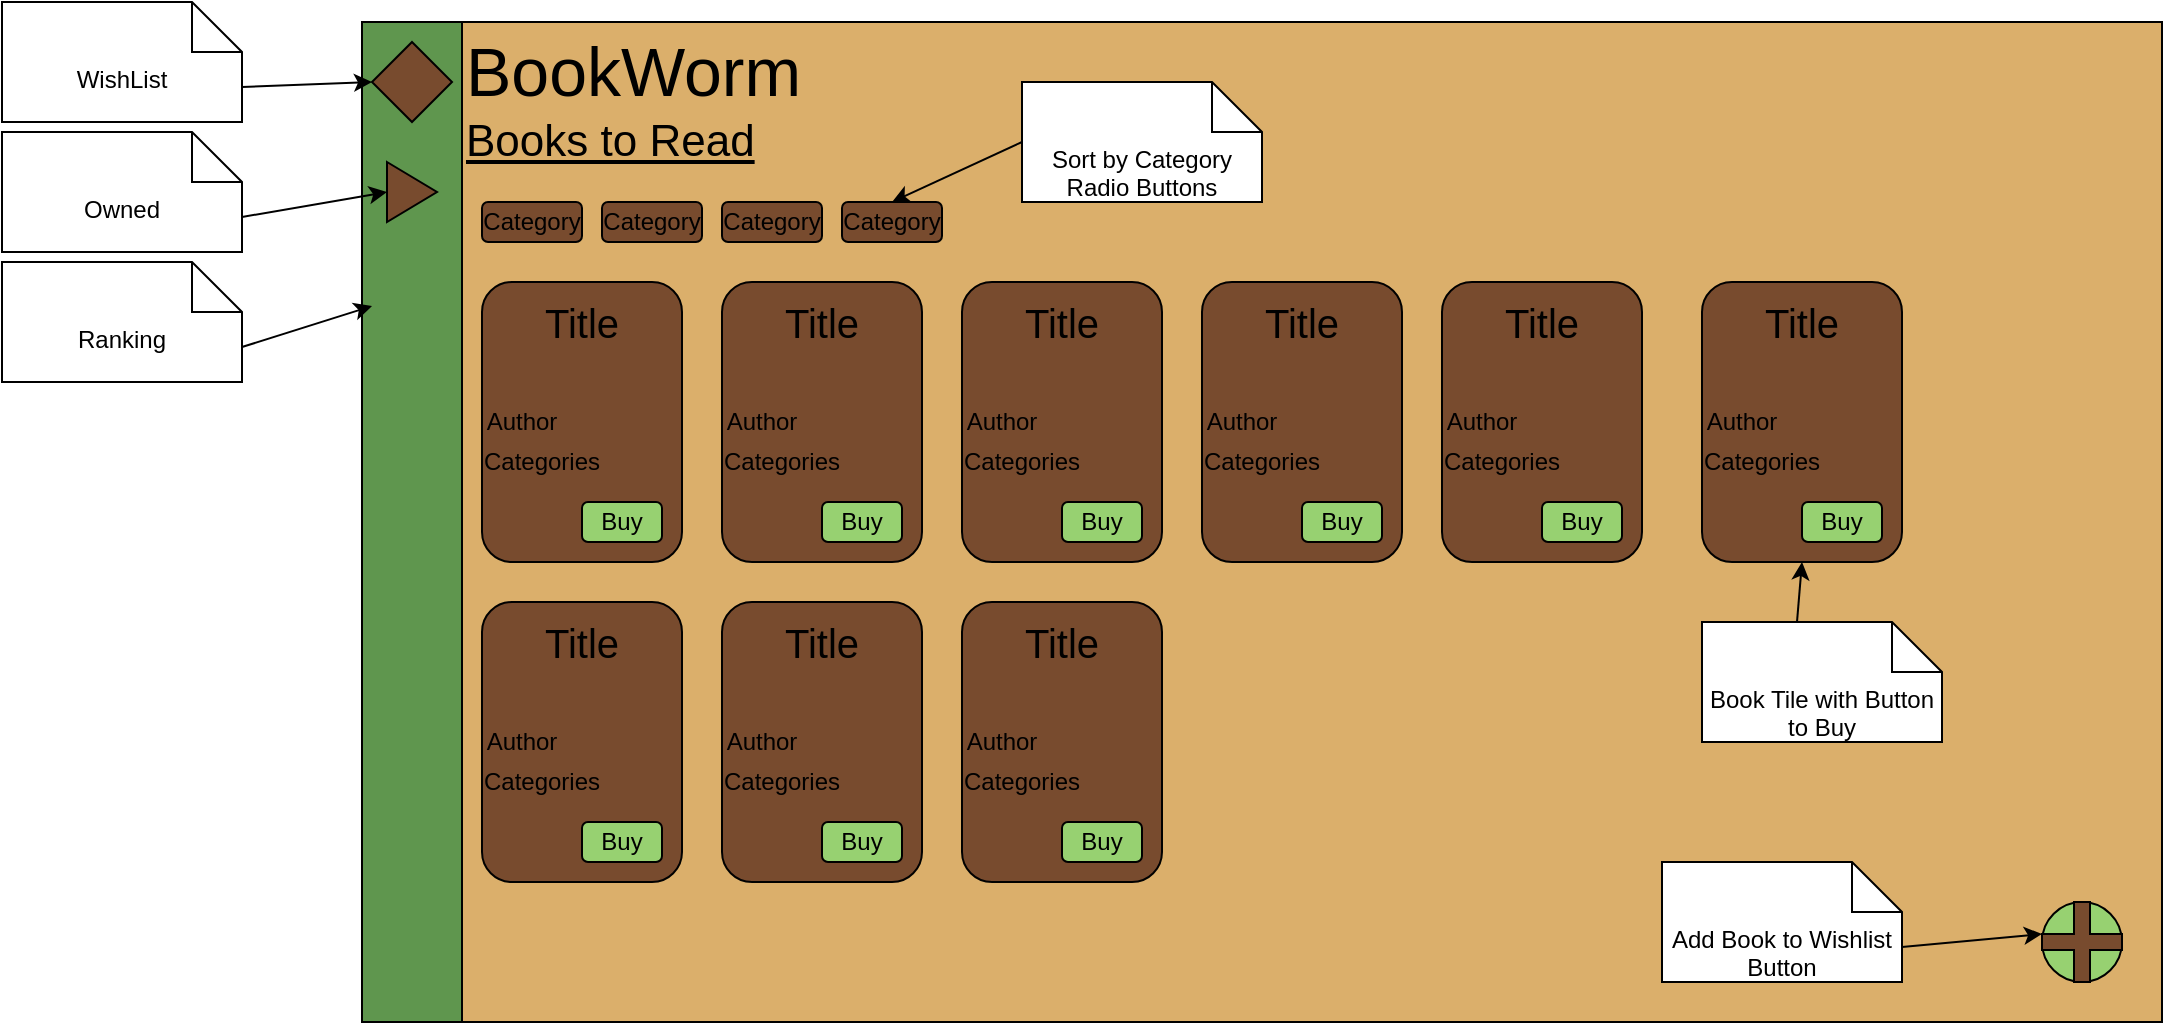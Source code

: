 <mxfile version="13.9.6" type="device"><diagram id="scvufxPmIXftJqE6-On0" name="Page-1"><mxGraphModel dx="2148" dy="665" grid="1" gridSize="10" guides="1" tooltips="1" connect="1" arrows="1" fold="1" page="1" pageScale="1" pageWidth="850" pageHeight="1100" math="0" shadow="0"><root><mxCell id="0"/><mxCell id="1" parent="0"/><mxCell id="6pmQvUfqsSzXl_3A6ANf-1" value="" style="whiteSpace=wrap;html=1;fillColor=#DBAF6B;" vertex="1" parent="1"><mxGeometry x="40" y="40" width="900" height="500" as="geometry"/></mxCell><mxCell id="6pmQvUfqsSzXl_3A6ANf-2" value="" style="rounded=0;whiteSpace=wrap;html=1;fillColor=#5F964E;" vertex="1" parent="1"><mxGeometry x="40" y="40" width="50" height="500" as="geometry"/></mxCell><mxCell id="6pmQvUfqsSzXl_3A6ANf-3" value="&lt;font style=&quot;font-size: 34px&quot;&gt;BookWorm&lt;/font&gt;" style="text;html=1;strokeColor=none;fillColor=none;align=left;verticalAlign=middle;whiteSpace=wrap;rounded=0;" vertex="1" parent="1"><mxGeometry x="90" y="40" width="200" height="50" as="geometry"/></mxCell><mxCell id="6pmQvUfqsSzXl_3A6ANf-4" value="&lt;font style=&quot;font-size: 22px&quot;&gt;&lt;u&gt;Books to Read&lt;/u&gt;&lt;/font&gt;" style="text;html=1;strokeColor=none;fillColor=none;align=left;verticalAlign=middle;whiteSpace=wrap;rounded=0;" vertex="1" parent="1"><mxGeometry x="90" y="90" width="170" height="20" as="geometry"/></mxCell><mxCell id="6pmQvUfqsSzXl_3A6ANf-6" value="" style="rounded=1;whiteSpace=wrap;html=1;fillColor=#784B2E;" vertex="1" parent="1"><mxGeometry x="100" y="170" width="100" height="140" as="geometry"/></mxCell><mxCell id="6pmQvUfqsSzXl_3A6ANf-11" value="" style="rounded=1;whiteSpace=wrap;html=1;fillColor=#784B2E;" vertex="1" parent="1"><mxGeometry x="100" y="130" width="50" height="20" as="geometry"/></mxCell><mxCell id="6pmQvUfqsSzXl_3A6ANf-12" value="" style="rounded=1;whiteSpace=wrap;html=1;fillColor=#784B2E;" vertex="1" parent="1"><mxGeometry x="160" y="130" width="50" height="20" as="geometry"/></mxCell><mxCell id="6pmQvUfqsSzXl_3A6ANf-13" value="" style="rounded=1;whiteSpace=wrap;html=1;fillColor=#784B2E;" vertex="1" parent="1"><mxGeometry x="220" y="130" width="50" height="20" as="geometry"/></mxCell><mxCell id="6pmQvUfqsSzXl_3A6ANf-14" value="" style="rounded=1;whiteSpace=wrap;html=1;fillColor=#784B2E;" vertex="1" parent="1"><mxGeometry x="280" y="130" width="50" height="20" as="geometry"/></mxCell><mxCell id="6pmQvUfqsSzXl_3A6ANf-7" value="Category" style="text;html=1;strokeColor=none;fillColor=none;align=center;verticalAlign=middle;whiteSpace=wrap;rounded=0;" vertex="1" parent="1"><mxGeometry x="105" y="130" width="40" height="20" as="geometry"/></mxCell><mxCell id="6pmQvUfqsSzXl_3A6ANf-15" value="Category" style="text;html=1;strokeColor=none;fillColor=none;align=center;verticalAlign=middle;whiteSpace=wrap;rounded=0;" vertex="1" parent="1"><mxGeometry x="165" y="130" width="40" height="20" as="geometry"/></mxCell><mxCell id="6pmQvUfqsSzXl_3A6ANf-16" value="Category" style="text;html=1;strokeColor=none;fillColor=none;align=center;verticalAlign=middle;whiteSpace=wrap;rounded=0;" vertex="1" parent="1"><mxGeometry x="225" y="130" width="40" height="20" as="geometry"/></mxCell><mxCell id="6pmQvUfqsSzXl_3A6ANf-17" value="Category" style="text;html=1;strokeColor=none;fillColor=none;align=center;verticalAlign=middle;whiteSpace=wrap;rounded=0;" vertex="1" parent="1"><mxGeometry x="285" y="130" width="40" height="20" as="geometry"/></mxCell><mxCell id="6pmQvUfqsSzXl_3A6ANf-26" value="&lt;font style=&quot;font-size: 20px&quot;&gt;Title&lt;/font&gt;" style="text;html=1;strokeColor=none;fillColor=none;align=center;verticalAlign=middle;whiteSpace=wrap;rounded=0;" vertex="1" parent="1"><mxGeometry x="130" y="180" width="40" height="20" as="geometry"/></mxCell><mxCell id="6pmQvUfqsSzXl_3A6ANf-27" value="Author" style="text;html=1;strokeColor=none;fillColor=none;align=center;verticalAlign=middle;whiteSpace=wrap;rounded=0;" vertex="1" parent="1"><mxGeometry x="100" y="230" width="40" height="20" as="geometry"/></mxCell><mxCell id="6pmQvUfqsSzXl_3A6ANf-28" value="Categories" style="text;html=1;strokeColor=none;fillColor=none;align=center;verticalAlign=middle;whiteSpace=wrap;rounded=0;" vertex="1" parent="1"><mxGeometry x="110" y="250" width="40" height="20" as="geometry"/></mxCell><mxCell id="6pmQvUfqsSzXl_3A6ANf-29" value="Buy" style="rounded=1;whiteSpace=wrap;html=1;fillColor=#97D171;" vertex="1" parent="1"><mxGeometry x="150" y="280" width="40" height="20" as="geometry"/></mxCell><mxCell id="6pmQvUfqsSzXl_3A6ANf-36" value="" style="rounded=1;whiteSpace=wrap;html=1;fillColor=#784B2E;" vertex="1" parent="1"><mxGeometry x="220" y="170" width="100" height="140" as="geometry"/></mxCell><mxCell id="6pmQvUfqsSzXl_3A6ANf-37" value="&lt;font style=&quot;font-size: 20px&quot;&gt;Title&lt;/font&gt;" style="text;html=1;strokeColor=none;fillColor=none;align=center;verticalAlign=middle;whiteSpace=wrap;rounded=0;" vertex="1" parent="1"><mxGeometry x="250" y="180" width="40" height="20" as="geometry"/></mxCell><mxCell id="6pmQvUfqsSzXl_3A6ANf-38" value="Author" style="text;html=1;strokeColor=none;fillColor=none;align=center;verticalAlign=middle;whiteSpace=wrap;rounded=0;" vertex="1" parent="1"><mxGeometry x="220" y="230" width="40" height="20" as="geometry"/></mxCell><mxCell id="6pmQvUfqsSzXl_3A6ANf-39" value="Categories" style="text;html=1;strokeColor=none;fillColor=none;align=center;verticalAlign=middle;whiteSpace=wrap;rounded=0;" vertex="1" parent="1"><mxGeometry x="230" y="250" width="40" height="20" as="geometry"/></mxCell><mxCell id="6pmQvUfqsSzXl_3A6ANf-40" value="Buy" style="rounded=1;whiteSpace=wrap;html=1;fillColor=#97D171;" vertex="1" parent="1"><mxGeometry x="270" y="280" width="40" height="20" as="geometry"/></mxCell><mxCell id="6pmQvUfqsSzXl_3A6ANf-41" value="" style="rounded=1;whiteSpace=wrap;html=1;fillColor=#784B2E;" vertex="1" parent="1"><mxGeometry x="340" y="170" width="100" height="140" as="geometry"/></mxCell><mxCell id="6pmQvUfqsSzXl_3A6ANf-42" value="&lt;font style=&quot;font-size: 20px&quot;&gt;Title&lt;/font&gt;" style="text;html=1;strokeColor=none;fillColor=none;align=center;verticalAlign=middle;whiteSpace=wrap;rounded=0;" vertex="1" parent="1"><mxGeometry x="370" y="180" width="40" height="20" as="geometry"/></mxCell><mxCell id="6pmQvUfqsSzXl_3A6ANf-43" value="Author" style="text;html=1;strokeColor=none;fillColor=none;align=center;verticalAlign=middle;whiteSpace=wrap;rounded=0;" vertex="1" parent="1"><mxGeometry x="340" y="230" width="40" height="20" as="geometry"/></mxCell><mxCell id="6pmQvUfqsSzXl_3A6ANf-44" value="Categories" style="text;html=1;strokeColor=none;fillColor=none;align=center;verticalAlign=middle;whiteSpace=wrap;rounded=0;" vertex="1" parent="1"><mxGeometry x="350" y="250" width="40" height="20" as="geometry"/></mxCell><mxCell id="6pmQvUfqsSzXl_3A6ANf-45" value="Buy" style="rounded=1;whiteSpace=wrap;html=1;fillColor=#97D171;" vertex="1" parent="1"><mxGeometry x="390" y="280" width="40" height="20" as="geometry"/></mxCell><mxCell id="6pmQvUfqsSzXl_3A6ANf-46" value="" style="rounded=1;whiteSpace=wrap;html=1;fillColor=#784B2E;" vertex="1" parent="1"><mxGeometry x="460" y="170" width="100" height="140" as="geometry"/></mxCell><mxCell id="6pmQvUfqsSzXl_3A6ANf-47" value="&lt;font style=&quot;font-size: 20px&quot;&gt;Title&lt;/font&gt;" style="text;html=1;strokeColor=none;fillColor=none;align=center;verticalAlign=middle;whiteSpace=wrap;rounded=0;" vertex="1" parent="1"><mxGeometry x="490" y="180" width="40" height="20" as="geometry"/></mxCell><mxCell id="6pmQvUfqsSzXl_3A6ANf-48" value="Author" style="text;html=1;strokeColor=none;fillColor=none;align=center;verticalAlign=middle;whiteSpace=wrap;rounded=0;" vertex="1" parent="1"><mxGeometry x="460" y="230" width="40" height="20" as="geometry"/></mxCell><mxCell id="6pmQvUfqsSzXl_3A6ANf-49" value="Categories" style="text;html=1;strokeColor=none;fillColor=none;align=center;verticalAlign=middle;whiteSpace=wrap;rounded=0;" vertex="1" parent="1"><mxGeometry x="470" y="250" width="40" height="20" as="geometry"/></mxCell><mxCell id="6pmQvUfqsSzXl_3A6ANf-50" value="Buy" style="rounded=1;whiteSpace=wrap;html=1;fillColor=#97D171;" vertex="1" parent="1"><mxGeometry x="510" y="280" width="40" height="20" as="geometry"/></mxCell><mxCell id="6pmQvUfqsSzXl_3A6ANf-51" value="" style="rounded=1;whiteSpace=wrap;html=1;fillColor=#784B2E;" vertex="1" parent="1"><mxGeometry x="580" y="170" width="100" height="140" as="geometry"/></mxCell><mxCell id="6pmQvUfqsSzXl_3A6ANf-52" value="&lt;font style=&quot;font-size: 20px&quot;&gt;Title&lt;/font&gt;" style="text;html=1;strokeColor=none;fillColor=none;align=center;verticalAlign=middle;whiteSpace=wrap;rounded=0;" vertex="1" parent="1"><mxGeometry x="610" y="180" width="40" height="20" as="geometry"/></mxCell><mxCell id="6pmQvUfqsSzXl_3A6ANf-53" value="Author" style="text;html=1;strokeColor=none;fillColor=none;align=center;verticalAlign=middle;whiteSpace=wrap;rounded=0;" vertex="1" parent="1"><mxGeometry x="580" y="230" width="40" height="20" as="geometry"/></mxCell><mxCell id="6pmQvUfqsSzXl_3A6ANf-54" value="Categories" style="text;html=1;strokeColor=none;fillColor=none;align=center;verticalAlign=middle;whiteSpace=wrap;rounded=0;" vertex="1" parent="1"><mxGeometry x="590" y="250" width="40" height="20" as="geometry"/></mxCell><mxCell id="6pmQvUfqsSzXl_3A6ANf-55" value="Buy" style="rounded=1;whiteSpace=wrap;html=1;fillColor=#97D171;" vertex="1" parent="1"><mxGeometry x="630" y="280" width="40" height="20" as="geometry"/></mxCell><mxCell id="6pmQvUfqsSzXl_3A6ANf-56" value="" style="rounded=1;whiteSpace=wrap;html=1;fillColor=#784B2E;" vertex="1" parent="1"><mxGeometry x="710" y="170" width="100" height="140" as="geometry"/></mxCell><mxCell id="6pmQvUfqsSzXl_3A6ANf-57" value="&lt;font style=&quot;font-size: 20px&quot;&gt;Title&lt;/font&gt;" style="text;html=1;strokeColor=none;fillColor=none;align=center;verticalAlign=middle;whiteSpace=wrap;rounded=0;" vertex="1" parent="1"><mxGeometry x="740" y="180" width="40" height="20" as="geometry"/></mxCell><mxCell id="6pmQvUfqsSzXl_3A6ANf-58" value="Author" style="text;html=1;strokeColor=none;fillColor=none;align=center;verticalAlign=middle;whiteSpace=wrap;rounded=0;" vertex="1" parent="1"><mxGeometry x="710" y="230" width="40" height="20" as="geometry"/></mxCell><mxCell id="6pmQvUfqsSzXl_3A6ANf-59" value="Categories" style="text;html=1;strokeColor=none;fillColor=none;align=center;verticalAlign=middle;whiteSpace=wrap;rounded=0;" vertex="1" parent="1"><mxGeometry x="720" y="250" width="40" height="20" as="geometry"/></mxCell><mxCell id="6pmQvUfqsSzXl_3A6ANf-60" value="Buy" style="rounded=1;whiteSpace=wrap;html=1;fillColor=#97D171;" vertex="1" parent="1"><mxGeometry x="760" y="280" width="40" height="20" as="geometry"/></mxCell><mxCell id="6pmQvUfqsSzXl_3A6ANf-61" value="" style="rounded=1;whiteSpace=wrap;html=1;fillColor=#784B2E;" vertex="1" parent="1"><mxGeometry x="100" y="330" width="100" height="140" as="geometry"/></mxCell><mxCell id="6pmQvUfqsSzXl_3A6ANf-62" value="&lt;font style=&quot;font-size: 20px&quot;&gt;Title&lt;/font&gt;" style="text;html=1;strokeColor=none;fillColor=none;align=center;verticalAlign=middle;whiteSpace=wrap;rounded=0;" vertex="1" parent="1"><mxGeometry x="130" y="340" width="40" height="20" as="geometry"/></mxCell><mxCell id="6pmQvUfqsSzXl_3A6ANf-63" value="Author" style="text;html=1;strokeColor=none;fillColor=none;align=center;verticalAlign=middle;whiteSpace=wrap;rounded=0;" vertex="1" parent="1"><mxGeometry x="100" y="390" width="40" height="20" as="geometry"/></mxCell><mxCell id="6pmQvUfqsSzXl_3A6ANf-64" value="Categories" style="text;html=1;strokeColor=none;fillColor=none;align=center;verticalAlign=middle;whiteSpace=wrap;rounded=0;" vertex="1" parent="1"><mxGeometry x="110" y="410" width="40" height="20" as="geometry"/></mxCell><mxCell id="6pmQvUfqsSzXl_3A6ANf-65" value="Buy" style="rounded=1;whiteSpace=wrap;html=1;fillColor=#97D171;" vertex="1" parent="1"><mxGeometry x="150" y="440" width="40" height="20" as="geometry"/></mxCell><mxCell id="6pmQvUfqsSzXl_3A6ANf-66" value="" style="rounded=1;whiteSpace=wrap;html=1;fillColor=#784B2E;" vertex="1" parent="1"><mxGeometry x="220" y="330" width="100" height="140" as="geometry"/></mxCell><mxCell id="6pmQvUfqsSzXl_3A6ANf-67" value="&lt;font style=&quot;font-size: 20px&quot;&gt;Title&lt;/font&gt;" style="text;html=1;strokeColor=none;fillColor=none;align=center;verticalAlign=middle;whiteSpace=wrap;rounded=0;" vertex="1" parent="1"><mxGeometry x="250" y="340" width="40" height="20" as="geometry"/></mxCell><mxCell id="6pmQvUfqsSzXl_3A6ANf-68" value="Author" style="text;html=1;strokeColor=none;fillColor=none;align=center;verticalAlign=middle;whiteSpace=wrap;rounded=0;" vertex="1" parent="1"><mxGeometry x="220" y="390" width="40" height="20" as="geometry"/></mxCell><mxCell id="6pmQvUfqsSzXl_3A6ANf-69" value="Categories" style="text;html=1;strokeColor=none;fillColor=none;align=center;verticalAlign=middle;whiteSpace=wrap;rounded=0;" vertex="1" parent="1"><mxGeometry x="230" y="410" width="40" height="20" as="geometry"/></mxCell><mxCell id="6pmQvUfqsSzXl_3A6ANf-70" value="Buy" style="rounded=1;whiteSpace=wrap;html=1;fillColor=#97D171;" vertex="1" parent="1"><mxGeometry x="270" y="440" width="40" height="20" as="geometry"/></mxCell><mxCell id="6pmQvUfqsSzXl_3A6ANf-71" value="" style="rounded=1;whiteSpace=wrap;html=1;fillColor=#784B2E;" vertex="1" parent="1"><mxGeometry x="340" y="330" width="100" height="140" as="geometry"/></mxCell><mxCell id="6pmQvUfqsSzXl_3A6ANf-72" value="&lt;font style=&quot;font-size: 20px&quot;&gt;Title&lt;/font&gt;" style="text;html=1;strokeColor=none;fillColor=none;align=center;verticalAlign=middle;whiteSpace=wrap;rounded=0;" vertex="1" parent="1"><mxGeometry x="370" y="340" width="40" height="20" as="geometry"/></mxCell><mxCell id="6pmQvUfqsSzXl_3A6ANf-73" value="Author" style="text;html=1;strokeColor=none;fillColor=none;align=center;verticalAlign=middle;whiteSpace=wrap;rounded=0;" vertex="1" parent="1"><mxGeometry x="340" y="390" width="40" height="20" as="geometry"/></mxCell><mxCell id="6pmQvUfqsSzXl_3A6ANf-74" value="Categories" style="text;html=1;strokeColor=none;fillColor=none;align=center;verticalAlign=middle;whiteSpace=wrap;rounded=0;" vertex="1" parent="1"><mxGeometry x="350" y="410" width="40" height="20" as="geometry"/></mxCell><mxCell id="6pmQvUfqsSzXl_3A6ANf-75" value="Buy" style="rounded=1;whiteSpace=wrap;html=1;fillColor=#97D171;" vertex="1" parent="1"><mxGeometry x="390" y="440" width="40" height="20" as="geometry"/></mxCell><mxCell id="6pmQvUfqsSzXl_3A6ANf-77" value="" style="ellipse;whiteSpace=wrap;html=1;aspect=fixed;fillColor=#97D171;" vertex="1" parent="1"><mxGeometry x="880" y="480" width="40" height="40" as="geometry"/></mxCell><mxCell id="6pmQvUfqsSzXl_3A6ANf-78" value="" style="shape=cross;whiteSpace=wrap;html=1;fillColor=#784B2E;" vertex="1" parent="1"><mxGeometry x="880" y="480" width="40" height="40" as="geometry"/></mxCell><mxCell id="6pmQvUfqsSzXl_3A6ANf-79" value="" style="rhombus;whiteSpace=wrap;html=1;fillColor=#784B2E;" vertex="1" parent="1"><mxGeometry x="45" y="50" width="40" height="40" as="geometry"/></mxCell><mxCell id="6pmQvUfqsSzXl_3A6ANf-80" value="" style="triangle;whiteSpace=wrap;html=1;fillColor=#784B2E;" vertex="1" parent="1"><mxGeometry x="52.5" y="110" width="25" height="30" as="geometry"/></mxCell><mxCell id="6pmQvUfqsSzXl_3A6ANf-81" value="" style="shape=image;html=1;verticalAlign=top;verticalLabelPosition=bottom;labelBackgroundColor=#ffffff;imageAspect=0;aspect=fixed;image=https://cdn0.iconfinder.com/data/icons/neu-game/24/game_leaderboard_rank_ranking_competition-128.png;fillColor=#784B2E;" vertex="1" parent="1"><mxGeometry x="45" y="152" width="40" height="40" as="geometry"/></mxCell><mxCell id="6pmQvUfqsSzXl_3A6ANf-82" value="Ranking" style="shape=note2;boundedLbl=1;whiteSpace=wrap;html=1;size=25;verticalAlign=top;align=center;fillColor=#FFFFFF;" vertex="1" parent="1"><mxGeometry x="-140" y="160" width="120" height="60" as="geometry"/></mxCell><mxCell id="6pmQvUfqsSzXl_3A6ANf-83" value="Owned" style="shape=note2;boundedLbl=1;whiteSpace=wrap;html=1;size=25;verticalAlign=top;align=center;fillColor=#FFFFFF;" vertex="1" parent="1"><mxGeometry x="-140" y="95" width="120" height="60" as="geometry"/></mxCell><mxCell id="6pmQvUfqsSzXl_3A6ANf-84" value="WishList" style="shape=note2;boundedLbl=1;whiteSpace=wrap;html=1;size=25;verticalAlign=top;align=center;fillColor=#FFFFFF;" vertex="1" parent="1"><mxGeometry x="-140" y="30" width="120" height="60" as="geometry"/></mxCell><mxCell id="6pmQvUfqsSzXl_3A6ANf-85" value="Book Tile with Button to Buy" style="shape=note2;boundedLbl=1;whiteSpace=wrap;html=1;size=25;verticalAlign=top;align=center;fillColor=#FFFFFF;" vertex="1" parent="1"><mxGeometry x="710" y="340" width="120" height="60" as="geometry"/></mxCell><mxCell id="6pmQvUfqsSzXl_3A6ANf-86" value="Sort by Category Radio Buttons" style="shape=note2;boundedLbl=1;whiteSpace=wrap;html=1;size=25;verticalAlign=top;align=center;fillColor=#FFFFFF;" vertex="1" parent="1"><mxGeometry x="370" y="70" width="120" height="60" as="geometry"/></mxCell><mxCell id="6pmQvUfqsSzXl_3A6ANf-87" value="Add Book to Wishlist Button" style="shape=note2;boundedLbl=1;whiteSpace=wrap;html=1;size=25;verticalAlign=top;align=center;fillColor=#FFFFFF;" vertex="1" parent="1"><mxGeometry x="690" y="460" width="120" height="60" as="geometry"/></mxCell><mxCell id="6pmQvUfqsSzXl_3A6ANf-88" value="" style="endArrow=classic;html=1;exitX=0;exitY=0;exitDx=120;exitDy=42.5;exitPerimeter=0;entryX=0;entryY=0.5;entryDx=0;entryDy=0;" edge="1" parent="1" source="6pmQvUfqsSzXl_3A6ANf-84" target="6pmQvUfqsSzXl_3A6ANf-79"><mxGeometry width="50" height="50" relative="1" as="geometry"><mxPoint x="480" y="340" as="sourcePoint"/><mxPoint x="530" y="290" as="targetPoint"/></mxGeometry></mxCell><mxCell id="6pmQvUfqsSzXl_3A6ANf-89" value="" style="endArrow=classic;html=1;exitX=0;exitY=0;exitDx=120;exitDy=42.5;exitPerimeter=0;entryX=0;entryY=0.5;entryDx=0;entryDy=0;" edge="1" parent="1" source="6pmQvUfqsSzXl_3A6ANf-83" target="6pmQvUfqsSzXl_3A6ANf-80"><mxGeometry width="50" height="50" relative="1" as="geometry"><mxPoint x="-10" y="82.5" as="sourcePoint"/><mxPoint x="55" y="80" as="targetPoint"/></mxGeometry></mxCell><mxCell id="6pmQvUfqsSzXl_3A6ANf-90" value="" style="endArrow=classic;html=1;exitX=0;exitY=0;exitDx=120;exitDy=42.5;exitPerimeter=0;entryX=0;entryY=0.75;entryDx=0;entryDy=0;" edge="1" parent="1" source="6pmQvUfqsSzXl_3A6ANf-82" target="6pmQvUfqsSzXl_3A6ANf-81"><mxGeometry width="50" height="50" relative="1" as="geometry"><mxPoint y="92.5" as="sourcePoint"/><mxPoint x="65" y="90" as="targetPoint"/></mxGeometry></mxCell><mxCell id="6pmQvUfqsSzXl_3A6ANf-91" value="" style="endArrow=classic;html=1;exitX=0;exitY=0.5;exitDx=0;exitDy=0;exitPerimeter=0;entryX=0.5;entryY=0;entryDx=0;entryDy=0;" edge="1" parent="1" source="6pmQvUfqsSzXl_3A6ANf-86" target="6pmQvUfqsSzXl_3A6ANf-17"><mxGeometry width="50" height="50" relative="1" as="geometry"><mxPoint x="-10" y="212.5" as="sourcePoint"/><mxPoint x="55" y="192" as="targetPoint"/></mxGeometry></mxCell><mxCell id="6pmQvUfqsSzXl_3A6ANf-92" value="" style="endArrow=classic;html=1;exitX=0;exitY=0;exitDx=47.5;exitDy=0;exitPerimeter=0;entryX=0.5;entryY=1;entryDx=0;entryDy=0;" edge="1" parent="1" source="6pmQvUfqsSzXl_3A6ANf-85" target="6pmQvUfqsSzXl_3A6ANf-56"><mxGeometry width="50" height="50" relative="1" as="geometry"><mxPoint x="380" y="110" as="sourcePoint"/><mxPoint x="315" y="140" as="targetPoint"/></mxGeometry></mxCell><mxCell id="6pmQvUfqsSzXl_3A6ANf-94" value="" style="endArrow=classic;html=1;exitX=0;exitY=0;exitDx=120;exitDy=42.5;exitPerimeter=0;entryX=0;entryY=0;entryDx=0;entryDy=16;entryPerimeter=0;" edge="1" parent="1" source="6pmQvUfqsSzXl_3A6ANf-87" target="6pmQvUfqsSzXl_3A6ANf-78"><mxGeometry width="50" height="50" relative="1" as="geometry"><mxPoint x="767.5" y="350" as="sourcePoint"/><mxPoint x="770" y="320" as="targetPoint"/></mxGeometry></mxCell></root></mxGraphModel></diagram></mxfile>